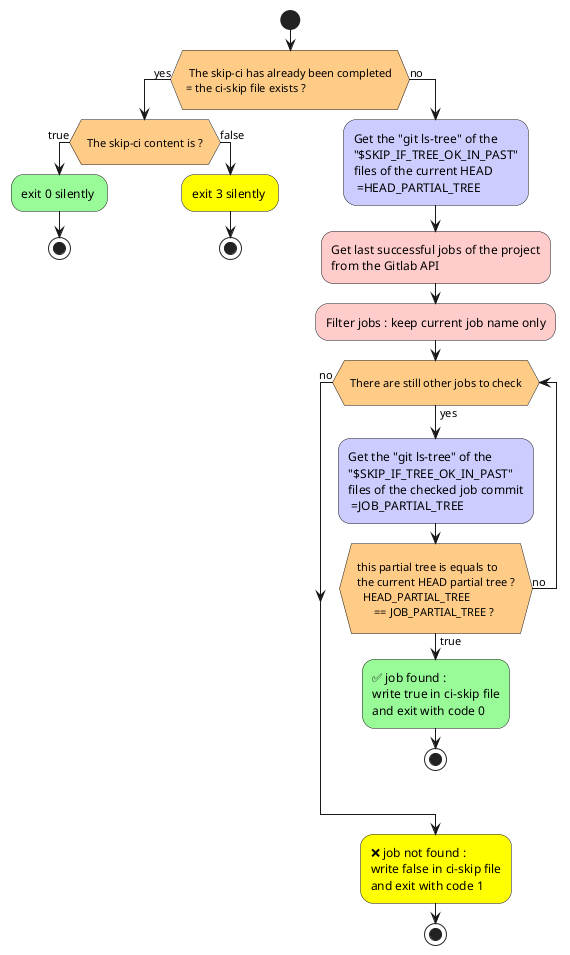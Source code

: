 @startuml
<style>
activityDiagram {
  diamond {
    BackgroundColor #ffcc88
  }
}
</style>

start

if (\n  The skip-ci has already been completed  \n = the ci-skip file exists ?\n) is (yes) then


if (\n  The skip-ci content is ?  \n) is (true) then
  #palegreen:exit 0 silently ;
  stop
else (false)
  #yellow:exit 3 silently ;
  stop
endif

else (no)
#ccccff:Get the "git ls-tree" of the\n"$SKIP_IF_TREE_OK_IN_PAST"\nfiles of the current HEAD\n =HEAD_PARTIAL_TREE;
#ffcccc:Get last successful jobs of the project\nfrom the Gitlab API;
#ffcccc:Filter jobs : keep current job name only;
while (\n  There are still other jobs to check  \n) is (yes)
   #ccccff:Get the "git ls-tree" of the\n"$SKIP_IF_TREE_OK_IN_PAST"\nfiles of the checked job commit\n =JOB_PARTIAL_TREE;
   if (\n  this partial tree is equals to \n  the current HEAD partial tree ?  \n    HEAD_PARTIAL_TREE\n        == JOB_PARTIAL_TREE ?\n) is (true) then
     #palegreen:✅ job found :\nwrite true in ci-skip file\nand exit with code 0;
     stop
   else (no)
   endif
endwhile (no)
#yellow:❌ job not found :\nwrite false in ci-skip file\nand exit with code 1;
stop

@enduml
